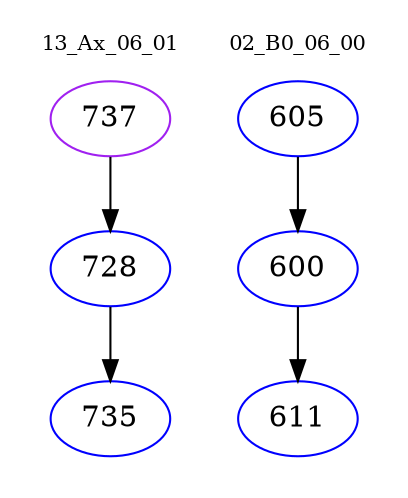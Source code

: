 digraph{
subgraph cluster_0 {
color = white
label = "13_Ax_06_01";
fontsize=10;
T0_737 [label="737", color="purple"]
T0_737 -> T0_728 [color="black"]
T0_728 [label="728", color="blue"]
T0_728 -> T0_735 [color="black"]
T0_735 [label="735", color="blue"]
}
subgraph cluster_1 {
color = white
label = "02_B0_06_00";
fontsize=10;
T1_605 [label="605", color="blue"]
T1_605 -> T1_600 [color="black"]
T1_600 [label="600", color="blue"]
T1_600 -> T1_611 [color="black"]
T1_611 [label="611", color="blue"]
}
}

